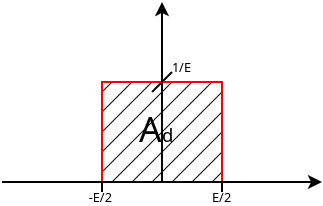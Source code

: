 <?xml version="1.0" encoding="UTF-8"?>
<dia:diagram xmlns:dia="http://www.lysator.liu.se/~alla/dia/">
  <dia:layer name="Background" visible="true" active="true">
    <dia:object type="Standard - Line" version="0" id="O0">
      <dia:attribute name="obj_pos">
        <dia:point val="7.5,5.5"/>
      </dia:attribute>
      <dia:attribute name="obj_bb">
        <dia:rectangle val="7.429,4.429;8.571,5.571"/>
      </dia:attribute>
      <dia:attribute name="conn_endpoints">
        <dia:point val="7.5,5.5"/>
        <dia:point val="8.5,4.5"/>
      </dia:attribute>
      <dia:attribute name="numcp">
        <dia:int val="1"/>
      </dia:attribute>
    </dia:object>
    <dia:object type="Standard - Line" version="0" id="O1">
      <dia:attribute name="obj_pos">
        <dia:point val="5,9.5"/>
      </dia:attribute>
      <dia:attribute name="obj_bb">
        <dia:rectangle val="4.95,9.45;5.05,10.55"/>
      </dia:attribute>
      <dia:attribute name="conn_endpoints">
        <dia:point val="5,9.5"/>
        <dia:point val="5,10.5"/>
      </dia:attribute>
      <dia:attribute name="numcp">
        <dia:int val="1"/>
      </dia:attribute>
    </dia:object>
    <dia:object type="Standard - Line" version="0" id="O2">
      <dia:attribute name="obj_pos">
        <dia:point val="11,9.5"/>
      </dia:attribute>
      <dia:attribute name="obj_bb">
        <dia:rectangle val="10.95,9.45;11.05,10.55"/>
      </dia:attribute>
      <dia:attribute name="conn_endpoints">
        <dia:point val="11,9.5"/>
        <dia:point val="11,10.5"/>
      </dia:attribute>
      <dia:attribute name="numcp">
        <dia:int val="1"/>
      </dia:attribute>
    </dia:object>
    <dia:object type="Standard - Text" version="1" id="O3">
      <dia:attribute name="obj_pos">
        <dia:point val="5.5,11"/>
      </dia:attribute>
      <dia:attribute name="obj_bb">
        <dia:rectangle val="4.242,10.386;5.519,11.19"/>
      </dia:attribute>
      <dia:attribute name="text">
        <dia:composite type="text">
          <dia:attribute name="string">
            <dia:string>#-E/2#</dia:string>
          </dia:attribute>
          <dia:attribute name="font">
            <dia:font family="sans" style="0" name="Helvetica"/>
          </dia:attribute>
          <dia:attribute name="height">
            <dia:real val="0.8"/>
          </dia:attribute>
          <dia:attribute name="pos">
            <dia:point val="5.5,11"/>
          </dia:attribute>
          <dia:attribute name="color">
            <dia:color val="#000000"/>
          </dia:attribute>
          <dia:attribute name="alignment">
            <dia:enum val="2"/>
          </dia:attribute>
        </dia:composite>
      </dia:attribute>
      <dia:attribute name="valign">
        <dia:enum val="3"/>
      </dia:attribute>
    </dia:object>
    <dia:object type="Standard - Text" version="1" id="O4">
      <dia:attribute name="obj_pos">
        <dia:point val="10.5,11"/>
      </dia:attribute>
      <dia:attribute name="obj_bb">
        <dia:rectangle val="10.5,10.386;11.546,11.19"/>
      </dia:attribute>
      <dia:attribute name="text">
        <dia:composite type="text">
          <dia:attribute name="string">
            <dia:string>#E/2#</dia:string>
          </dia:attribute>
          <dia:attribute name="font">
            <dia:font family="sans" style="0" name="Helvetica"/>
          </dia:attribute>
          <dia:attribute name="height">
            <dia:real val="0.8"/>
          </dia:attribute>
          <dia:attribute name="pos">
            <dia:point val="10.5,11"/>
          </dia:attribute>
          <dia:attribute name="color">
            <dia:color val="#000000"/>
          </dia:attribute>
          <dia:attribute name="alignment">
            <dia:enum val="0"/>
          </dia:attribute>
        </dia:composite>
      </dia:attribute>
      <dia:attribute name="valign">
        <dia:enum val="3"/>
      </dia:attribute>
    </dia:object>
    <dia:object type="Standard - Text" version="1" id="O5">
      <dia:attribute name="obj_pos">
        <dia:point val="8.5,4.5"/>
      </dia:attribute>
      <dia:attribute name="obj_bb">
        <dia:rectangle val="8.5,3.905;8.5,4.652"/>
      </dia:attribute>
      <dia:attribute name="text">
        <dia:composite type="text">
          <dia:attribute name="string">
            <dia:string>##</dia:string>
          </dia:attribute>
          <dia:attribute name="font">
            <dia:font family="sans" style="0" name="Helvetica"/>
          </dia:attribute>
          <dia:attribute name="height">
            <dia:real val="0.8"/>
          </dia:attribute>
          <dia:attribute name="pos">
            <dia:point val="8.5,4.5"/>
          </dia:attribute>
          <dia:attribute name="color">
            <dia:color val="#000000"/>
          </dia:attribute>
          <dia:attribute name="alignment">
            <dia:enum val="0"/>
          </dia:attribute>
        </dia:composite>
      </dia:attribute>
      <dia:attribute name="valign">
        <dia:enum val="3"/>
      </dia:attribute>
    </dia:object>
    <dia:object type="Standard - Text" version="1" id="O6">
      <dia:attribute name="obj_pos">
        <dia:point val="8.5,4.5"/>
      </dia:attribute>
      <dia:attribute name="obj_bb">
        <dia:rectangle val="8.5,3.886;9.546,4.69"/>
      </dia:attribute>
      <dia:attribute name="text">
        <dia:composite type="text">
          <dia:attribute name="string">
            <dia:string>#1/E#</dia:string>
          </dia:attribute>
          <dia:attribute name="font">
            <dia:font family="sans" style="0" name="Helvetica"/>
          </dia:attribute>
          <dia:attribute name="height">
            <dia:real val="0.8"/>
          </dia:attribute>
          <dia:attribute name="pos">
            <dia:point val="8.5,4.5"/>
          </dia:attribute>
          <dia:attribute name="color">
            <dia:color val="#000000"/>
          </dia:attribute>
          <dia:attribute name="alignment">
            <dia:enum val="0"/>
          </dia:attribute>
        </dia:composite>
      </dia:attribute>
      <dia:attribute name="valign">
        <dia:enum val="3"/>
      </dia:attribute>
    </dia:object>
    <dia:object type="Standard - Text" version="1" id="O7">
      <dia:attribute name="obj_pos">
        <dia:point val="8,8"/>
      </dia:attribute>
      <dia:attribute name="obj_bb">
        <dia:rectangle val="6.79,6.357;8,8.418"/>
      </dia:attribute>
      <dia:attribute name="text">
        <dia:composite type="text">
          <dia:attribute name="string">
            <dia:string>#A#</dia:string>
          </dia:attribute>
          <dia:attribute name="font">
            <dia:font family="sans" style="0" name="Helvetica"/>
          </dia:attribute>
          <dia:attribute name="height">
            <dia:real val="2.211"/>
          </dia:attribute>
          <dia:attribute name="pos">
            <dia:point val="8,8"/>
          </dia:attribute>
          <dia:attribute name="color">
            <dia:color val="#000000"/>
          </dia:attribute>
          <dia:attribute name="alignment">
            <dia:enum val="2"/>
          </dia:attribute>
        </dia:composite>
      </dia:attribute>
      <dia:attribute name="valign">
        <dia:enum val="3"/>
      </dia:attribute>
    </dia:object>
    <dia:object type="Standard - Text" version="1" id="O8">
      <dia:attribute name="obj_pos">
        <dia:point val="8,8"/>
      </dia:attribute>
      <dia:attribute name="obj_bb">
        <dia:rectangle val="8,7.143;8.585,8.217"/>
      </dia:attribute>
      <dia:attribute name="text">
        <dia:composite type="text">
          <dia:attribute name="string">
            <dia:string>#d#</dia:string>
          </dia:attribute>
          <dia:attribute name="font">
            <dia:font family="sans" style="0" name="Helvetica"/>
          </dia:attribute>
          <dia:attribute name="height">
            <dia:real val="1.153"/>
          </dia:attribute>
          <dia:attribute name="pos">
            <dia:point val="8,8"/>
          </dia:attribute>
          <dia:attribute name="color">
            <dia:color val="#000000"/>
          </dia:attribute>
          <dia:attribute name="alignment">
            <dia:enum val="0"/>
          </dia:attribute>
        </dia:composite>
      </dia:attribute>
      <dia:attribute name="valign">
        <dia:enum val="3"/>
      </dia:attribute>
    </dia:object>
    <dia:object type="Standard - Line" version="0" id="O9">
      <dia:attribute name="obj_pos">
        <dia:point val="5,5.5"/>
      </dia:attribute>
      <dia:attribute name="obj_bb">
        <dia:rectangle val="4.965,4.965;5.535,5.535"/>
      </dia:attribute>
      <dia:attribute name="conn_endpoints">
        <dia:point val="5,5.5"/>
        <dia:point val="5.5,5"/>
      </dia:attribute>
      <dia:attribute name="numcp">
        <dia:int val="1"/>
      </dia:attribute>
      <dia:attribute name="line_width">
        <dia:real val="0.05"/>
      </dia:attribute>
    </dia:object>
    <dia:object type="Standard - Line" version="0" id="O10">
      <dia:attribute name="obj_pos">
        <dia:point val="5,6.5"/>
      </dia:attribute>
      <dia:attribute name="obj_bb">
        <dia:rectangle val="4.965,4.965;6.535,6.535"/>
      </dia:attribute>
      <dia:attribute name="conn_endpoints">
        <dia:point val="5,6.5"/>
        <dia:point val="6.5,5"/>
      </dia:attribute>
      <dia:attribute name="numcp">
        <dia:int val="1"/>
      </dia:attribute>
      <dia:attribute name="line_width">
        <dia:real val="0.05"/>
      </dia:attribute>
    </dia:object>
    <dia:object type="Standard - Line" version="0" id="O11">
      <dia:attribute name="obj_pos">
        <dia:point val="5,7.5"/>
      </dia:attribute>
      <dia:attribute name="obj_bb">
        <dia:rectangle val="4.965,4.965;7.535,7.535"/>
      </dia:attribute>
      <dia:attribute name="conn_endpoints">
        <dia:point val="5,7.5"/>
        <dia:point val="7.5,5"/>
      </dia:attribute>
      <dia:attribute name="numcp">
        <dia:int val="1"/>
      </dia:attribute>
      <dia:attribute name="line_width">
        <dia:real val="0.05"/>
      </dia:attribute>
    </dia:object>
    <dia:object type="Standard - Line" version="0" id="O12">
      <dia:attribute name="obj_pos">
        <dia:point val="5,8.5"/>
      </dia:attribute>
      <dia:attribute name="obj_bb">
        <dia:rectangle val="4.965,4.965;8.535,8.535"/>
      </dia:attribute>
      <dia:attribute name="conn_endpoints">
        <dia:point val="5,8.5"/>
        <dia:point val="8.5,5"/>
      </dia:attribute>
      <dia:attribute name="numcp">
        <dia:int val="1"/>
      </dia:attribute>
      <dia:attribute name="line_width">
        <dia:real val="0.05"/>
      </dia:attribute>
    </dia:object>
    <dia:object type="Standard - Line" version="0" id="O13">
      <dia:attribute name="obj_pos">
        <dia:point val="5,9.5"/>
      </dia:attribute>
      <dia:attribute name="obj_bb">
        <dia:rectangle val="4.965,4.965;9.535,9.535"/>
      </dia:attribute>
      <dia:attribute name="conn_endpoints">
        <dia:point val="5,9.5"/>
        <dia:point val="9.5,5"/>
      </dia:attribute>
      <dia:attribute name="numcp">
        <dia:int val="1"/>
      </dia:attribute>
      <dia:attribute name="line_width">
        <dia:real val="0.05"/>
      </dia:attribute>
    </dia:object>
    <dia:object type="Standard - Line" version="0" id="O14">
      <dia:attribute name="obj_pos">
        <dia:point val="5.5,10"/>
      </dia:attribute>
      <dia:attribute name="obj_bb">
        <dia:rectangle val="5.465,4.965;10.535,10.035"/>
      </dia:attribute>
      <dia:attribute name="conn_endpoints">
        <dia:point val="5.5,10"/>
        <dia:point val="10.5,5"/>
      </dia:attribute>
      <dia:attribute name="numcp">
        <dia:int val="1"/>
      </dia:attribute>
      <dia:attribute name="line_width">
        <dia:real val="0.05"/>
      </dia:attribute>
    </dia:object>
    <dia:object type="Standard - Line" version="0" id="O15">
      <dia:attribute name="obj_pos">
        <dia:point val="6.5,10"/>
      </dia:attribute>
      <dia:attribute name="obj_bb">
        <dia:rectangle val="6.465,5.465;11.035,10.035"/>
      </dia:attribute>
      <dia:attribute name="conn_endpoints">
        <dia:point val="6.5,10"/>
        <dia:point val="11,5.5"/>
      </dia:attribute>
      <dia:attribute name="numcp">
        <dia:int val="1"/>
      </dia:attribute>
      <dia:attribute name="line_width">
        <dia:real val="0.05"/>
      </dia:attribute>
    </dia:object>
    <dia:object type="Standard - Line" version="0" id="O16">
      <dia:attribute name="obj_pos">
        <dia:point val="7.5,10"/>
      </dia:attribute>
      <dia:attribute name="obj_bb">
        <dia:rectangle val="7.465,6.465;11.035,10.035"/>
      </dia:attribute>
      <dia:attribute name="conn_endpoints">
        <dia:point val="7.5,10"/>
        <dia:point val="11,6.5"/>
      </dia:attribute>
      <dia:attribute name="numcp">
        <dia:int val="1"/>
      </dia:attribute>
      <dia:attribute name="line_width">
        <dia:real val="0.05"/>
      </dia:attribute>
    </dia:object>
    <dia:object type="Standard - Line" version="0" id="O17">
      <dia:attribute name="obj_pos">
        <dia:point val="8.5,10"/>
      </dia:attribute>
      <dia:attribute name="obj_bb">
        <dia:rectangle val="8.465,7.465;11.035,10.035"/>
      </dia:attribute>
      <dia:attribute name="conn_endpoints">
        <dia:point val="8.5,10"/>
        <dia:point val="11,7.5"/>
      </dia:attribute>
      <dia:attribute name="numcp">
        <dia:int val="1"/>
      </dia:attribute>
      <dia:attribute name="line_width">
        <dia:real val="0.05"/>
      </dia:attribute>
    </dia:object>
    <dia:object type="Standard - Line" version="0" id="O18">
      <dia:attribute name="obj_pos">
        <dia:point val="9.5,10"/>
      </dia:attribute>
      <dia:attribute name="obj_bb">
        <dia:rectangle val="9.465,8.465;11.035,10.035"/>
      </dia:attribute>
      <dia:attribute name="conn_endpoints">
        <dia:point val="9.5,10"/>
        <dia:point val="11,8.5"/>
      </dia:attribute>
      <dia:attribute name="numcp">
        <dia:int val="1"/>
      </dia:attribute>
      <dia:attribute name="line_width">
        <dia:real val="0.05"/>
      </dia:attribute>
    </dia:object>
    <dia:object type="Standard - Line" version="0" id="O19">
      <dia:attribute name="obj_pos">
        <dia:point val="10.5,10"/>
      </dia:attribute>
      <dia:attribute name="obj_bb">
        <dia:rectangle val="10.465,9.465;11.035,10.035"/>
      </dia:attribute>
      <dia:attribute name="conn_endpoints">
        <dia:point val="10.5,10"/>
        <dia:point val="11,9.5"/>
      </dia:attribute>
      <dia:attribute name="numcp">
        <dia:int val="1"/>
      </dia:attribute>
      <dia:attribute name="line_width">
        <dia:real val="0.05"/>
      </dia:attribute>
    </dia:object>
    <dia:object type="Standard - PolyLine" version="0" id="O20">
      <dia:attribute name="obj_pos">
        <dia:point val="0,10"/>
      </dia:attribute>
      <dia:attribute name="obj_bb">
        <dia:rectangle val="-0.05,4.95;15.05,10.05"/>
      </dia:attribute>
      <dia:attribute name="poly_points">
        <dia:point val="0,10"/>
        <dia:point val="5,10"/>
        <dia:point val="5,5"/>
        <dia:point val="11,5"/>
        <dia:point val="11,10"/>
        <dia:point val="15,10"/>
      </dia:attribute>
      <dia:attribute name="line_color">
        <dia:color val="#ff0000"/>
      </dia:attribute>
      <dia:connections>
        <dia:connection handle="1" to="O1" connection="0"/>
        <dia:connection handle="4" to="O2" connection="0"/>
      </dia:connections>
    </dia:object>
    <dia:object type="Standard - Line" version="0" id="O21">
      <dia:attribute name="obj_pos">
        <dia:point val="8,10"/>
      </dia:attribute>
      <dia:attribute name="obj_bb">
        <dia:rectangle val="7.638,0.888;8.362,10.05"/>
      </dia:attribute>
      <dia:attribute name="conn_endpoints">
        <dia:point val="8,10"/>
        <dia:point val="8,1"/>
      </dia:attribute>
      <dia:attribute name="numcp">
        <dia:int val="1"/>
      </dia:attribute>
      <dia:attribute name="end_arrow">
        <dia:enum val="22"/>
      </dia:attribute>
      <dia:attribute name="end_arrow_length">
        <dia:real val="0.5"/>
      </dia:attribute>
      <dia:attribute name="end_arrow_width">
        <dia:real val="0.5"/>
      </dia:attribute>
    </dia:object>
    <dia:object type="Standard - Line" version="0" id="O22">
      <dia:attribute name="obj_pos">
        <dia:point val="0,10"/>
      </dia:attribute>
      <dia:attribute name="obj_bb">
        <dia:rectangle val="-0.05,9.638;16.112,10.362"/>
      </dia:attribute>
      <dia:attribute name="conn_endpoints">
        <dia:point val="0,10"/>
        <dia:point val="16,10"/>
      </dia:attribute>
      <dia:attribute name="numcp">
        <dia:int val="1"/>
      </dia:attribute>
      <dia:attribute name="end_arrow">
        <dia:enum val="22"/>
      </dia:attribute>
      <dia:attribute name="end_arrow_length">
        <dia:real val="0.5"/>
      </dia:attribute>
      <dia:attribute name="end_arrow_width">
        <dia:real val="0.5"/>
      </dia:attribute>
    </dia:object>
  </dia:layer>
</dia:diagram>
